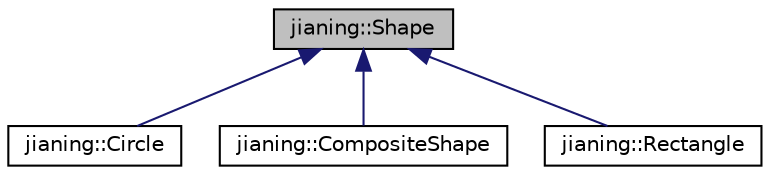 digraph "jianing::Shape"
{
 // LATEX_PDF_SIZE
  edge [fontname="Helvetica",fontsize="10",labelfontname="Helvetica",labelfontsize="10"];
  node [fontname="Helvetica",fontsize="10",shape=record];
  Node1 [label="jianing::Shape",height=0.2,width=0.4,color="black", fillcolor="grey75", style="filled", fontcolor="black",tooltip=" "];
  Node1 -> Node2 [dir="back",color="midnightblue",fontsize="10",style="solid",fontname="Helvetica"];
  Node2 [label="jianing::Circle",height=0.2,width=0.4,color="black", fillcolor="white", style="filled",URL="$classjianing_1_1_circle.html",tooltip=" "];
  Node1 -> Node3 [dir="back",color="midnightblue",fontsize="10",style="solid",fontname="Helvetica"];
  Node3 [label="jianing::CompositeShape",height=0.2,width=0.4,color="black", fillcolor="white", style="filled",URL="$classjianing_1_1_composite_shape.html",tooltip=" "];
  Node1 -> Node4 [dir="back",color="midnightblue",fontsize="10",style="solid",fontname="Helvetica"];
  Node4 [label="jianing::Rectangle",height=0.2,width=0.4,color="black", fillcolor="white", style="filled",URL="$classjianing_1_1_rectangle.html",tooltip=" "];
}
